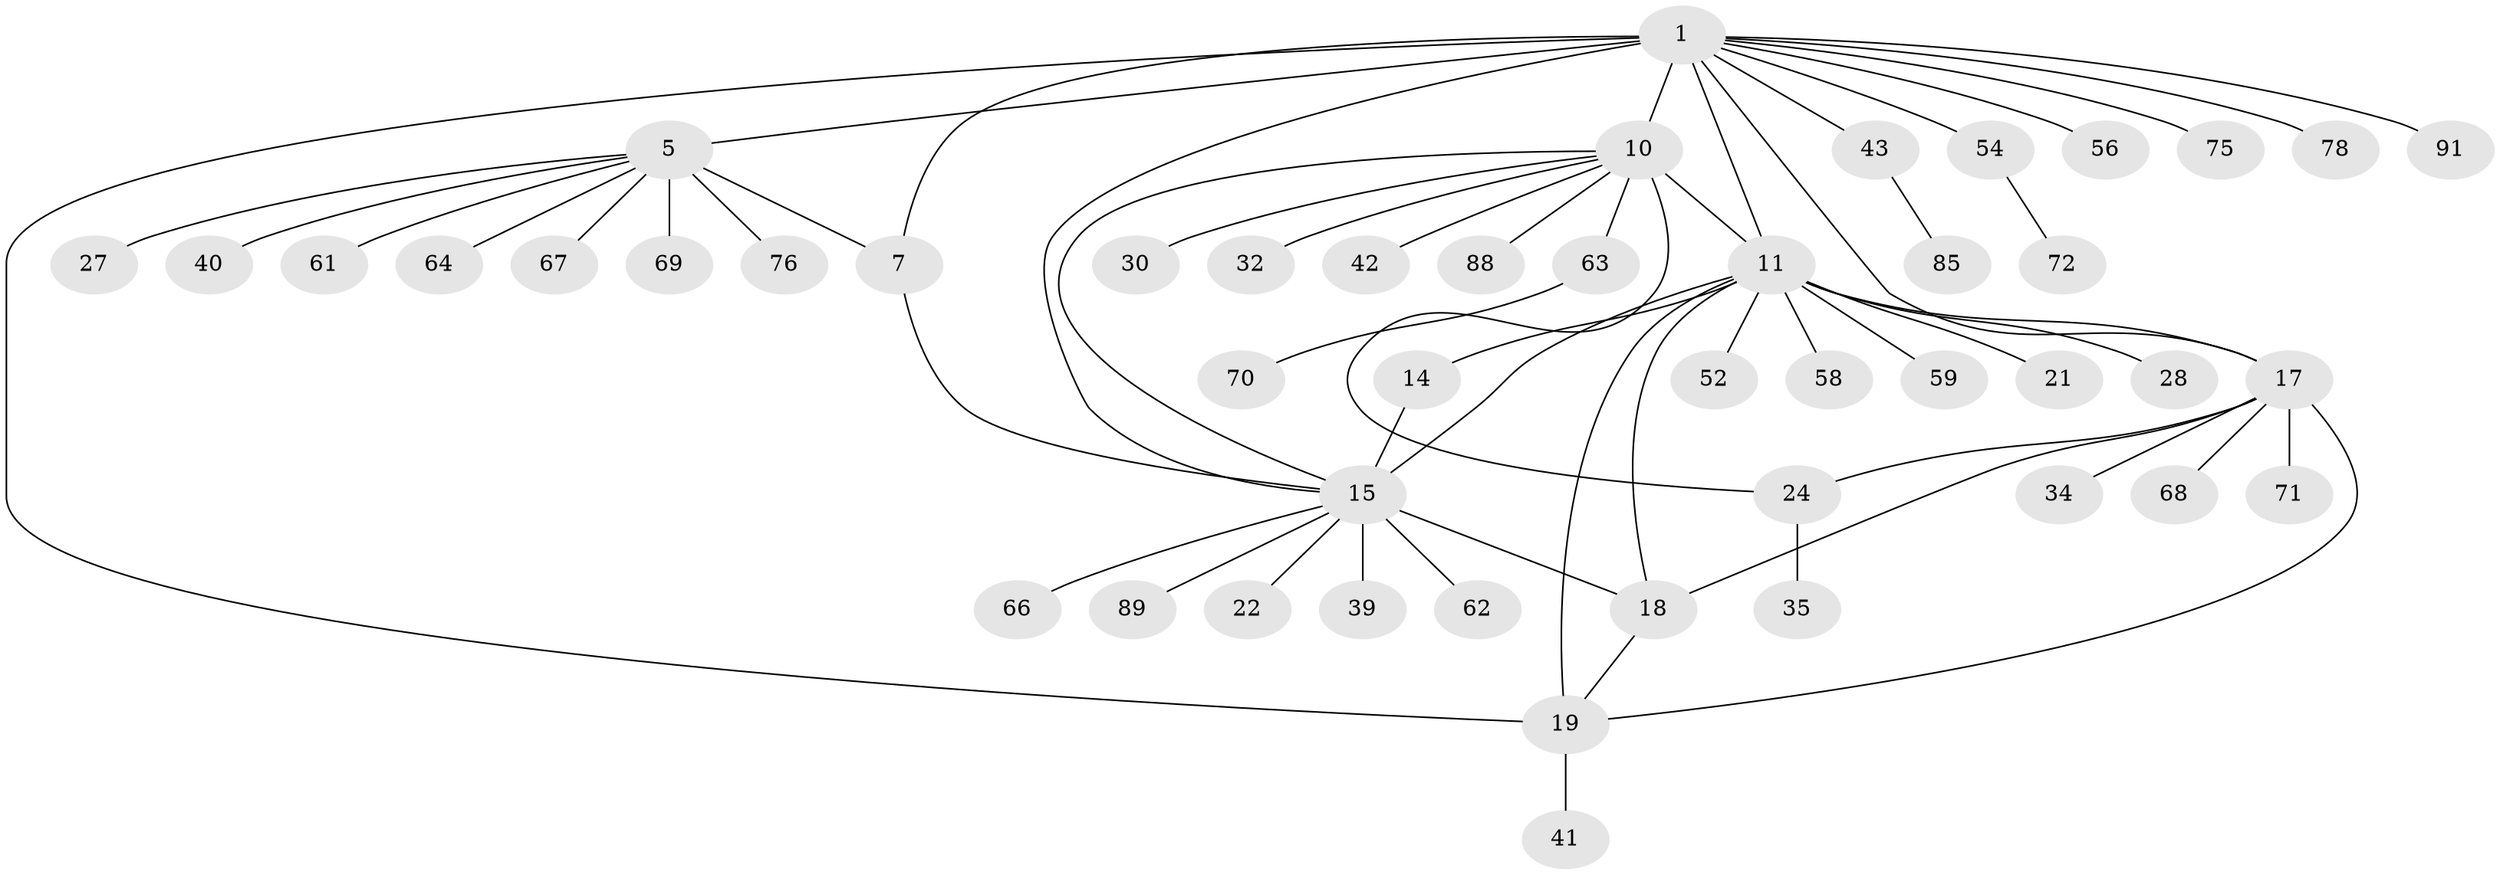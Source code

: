 // original degree distribution, {4: 0.0425531914893617, 8: 0.0425531914893617, 5: 0.0425531914893617, 9: 0.02127659574468085, 10: 0.02127659574468085, 12: 0.010638297872340425, 6: 0.010638297872340425, 7: 0.031914893617021274, 1: 0.5957446808510638, 3: 0.05319148936170213, 2: 0.1276595744680851}
// Generated by graph-tools (version 1.1) at 2025/19/03/04/25 18:19:43]
// undirected, 47 vertices, 59 edges
graph export_dot {
graph [start="1"]
  node [color=gray90,style=filled];
  1 [super="+53+2+4"];
  5 [super="+6+25"];
  7 [super="+23"];
  10 [super="+79+51+26+29+12+83"];
  11 [super="+13+36+50"];
  14 [super="+57"];
  15 [super="+16"];
  17;
  18 [super="+73+37+45+77"];
  19 [super="+46"];
  21;
  22;
  24;
  27;
  28;
  30;
  32;
  34;
  35;
  39;
  40;
  41;
  42;
  43 [super="+44+92+55"];
  52;
  54 [super="+81"];
  56;
  58;
  59;
  61;
  62;
  63;
  64;
  66;
  67;
  68;
  69;
  70;
  71 [super="+93+90"];
  72;
  75;
  76;
  78;
  85;
  88;
  89;
  91;
  1 -- 5 [weight=2];
  1 -- 7;
  1 -- 10 [weight=4];
  1 -- 43;
  1 -- 11 [weight=3];
  1 -- 78;
  1 -- 15;
  1 -- 17;
  1 -- 19 [weight=2];
  1 -- 56;
  1 -- 91;
  1 -- 54;
  1 -- 75;
  5 -- 7 [weight=2];
  5 -- 61;
  5 -- 64;
  5 -- 67;
  5 -- 69;
  5 -- 76;
  5 -- 40;
  5 -- 27;
  7 -- 15;
  10 -- 11 [weight=2];
  10 -- 42;
  10 -- 63;
  10 -- 88;
  10 -- 32;
  10 -- 24;
  10 -- 30;
  10 -- 15;
  11 -- 14;
  11 -- 15 [weight=2];
  11 -- 17;
  11 -- 18;
  11 -- 19;
  11 -- 52;
  11 -- 21;
  11 -- 58;
  11 -- 28;
  11 -- 59;
  14 -- 15 [weight=2];
  15 -- 22;
  15 -- 62;
  15 -- 89;
  15 -- 18;
  15 -- 66;
  15 -- 39;
  17 -- 18;
  17 -- 19;
  17 -- 24;
  17 -- 34;
  17 -- 68;
  17 -- 71;
  18 -- 19;
  19 -- 41;
  24 -- 35;
  43 -- 85;
  54 -- 72;
  63 -- 70;
}
